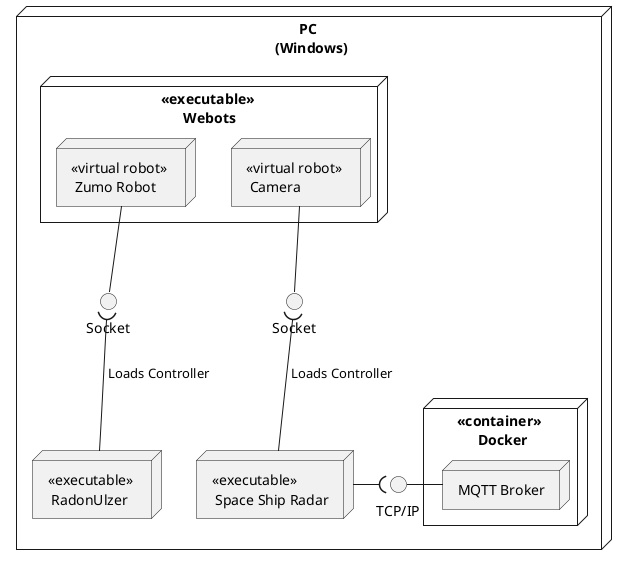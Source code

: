 @startuml deployment
' title Simulation View: SpaceShipRadar, RadonUlzer and the World


node "PC \n (Windows)" {
    node "<<container>> \n Docker" as Docker{
        node "MQTT Broker" as broker
    }

    node "<<executable>> \n Webots " as Webots {
        node "<<virtual robot>> \n Zumo Robot" as ZumoRobot
        node "<<virtual robot>> \n Camera" as Camera
    }
    
  

    node "<<executable>> \n RadonUlzer" as RadonUlzer
    node "<<executable>> \n Space Ship Radar" as SSR

    interface "Socket" as iZumoRobotSocket
    interface "Socket" as iZumoComSystemRobotSocket

    interface "TCP/IP" as iNetwork

}


Camera -- iZumoComSystemRobotSocket
iZumoComSystemRobotSocket )-- SSR : " Loads Controller"


ZumoRobot -- iZumoRobotSocket
iZumoRobotSocket  )--  RadonUlzer : " Loads Controller"


SSR -( iNetwork
iNetwork -right- broker

' note left of Webots 
' The world is saved under: 
' SpaceShipRadar/webots/worlds/WorkSpace.wbt
' end note

@enduml